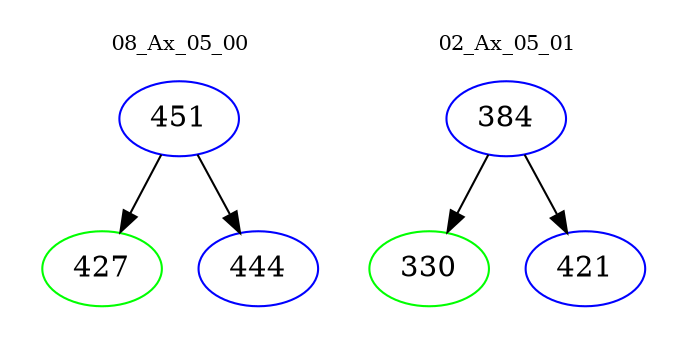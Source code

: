 digraph{
subgraph cluster_0 {
color = white
label = "08_Ax_05_00";
fontsize=10;
T0_451 [label="451", color="blue"]
T0_451 -> T0_427 [color="black"]
T0_427 [label="427", color="green"]
T0_451 -> T0_444 [color="black"]
T0_444 [label="444", color="blue"]
}
subgraph cluster_1 {
color = white
label = "02_Ax_05_01";
fontsize=10;
T1_384 [label="384", color="blue"]
T1_384 -> T1_330 [color="black"]
T1_330 [label="330", color="green"]
T1_384 -> T1_421 [color="black"]
T1_421 [label="421", color="blue"]
}
}
